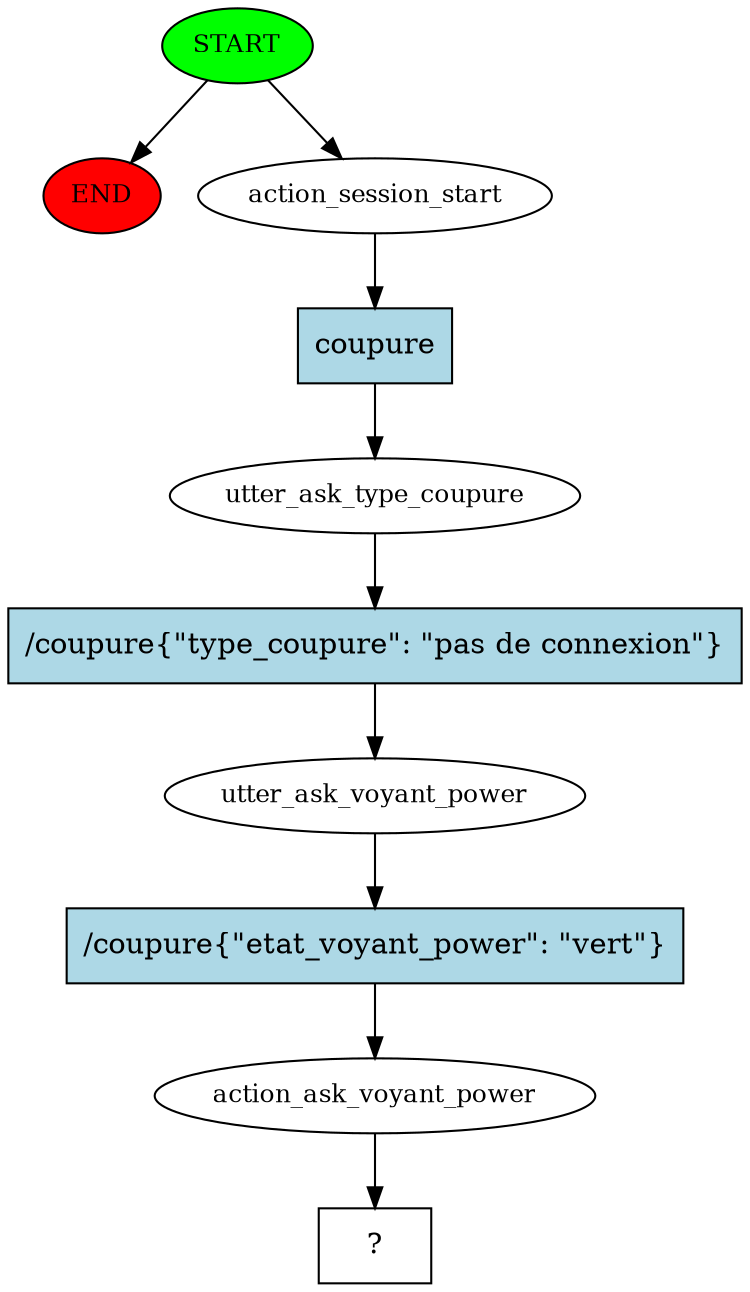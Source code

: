 digraph  {
0 [class="start active", fillcolor=green, fontsize=12, label=START, style=filled];
"-1" [class=end, fillcolor=red, fontsize=12, label=END, style=filled];
1 [class=active, fontsize=12, label=action_session_start];
2 [class=active, fontsize=12, label=utter_ask_type_coupure];
3 [class=active, fontsize=12, label=utter_ask_voyant_power];
4 [class=active, fontsize=12, label=action_ask_voyant_power];
5 [class="intent dashed active", label="  ?  ", shape=rect];
6 [class="intent active", fillcolor=lightblue, label=coupure, shape=rect, style=filled];
7 [class="intent active", fillcolor=lightblue, label="/coupure{\"type_coupure\": \"pas de connexion\"}", shape=rect, style=filled];
8 [class="intent active", fillcolor=lightblue, label="/coupure{\"etat_voyant_power\": \"vert\"}", shape=rect, style=filled];
0 -> "-1"  [class="", key=NONE, label=""];
0 -> 1  [class=active, key=NONE, label=""];
1 -> 6  [class=active, key=0];
2 -> 7  [class=active, key=0];
3 -> 8  [class=active, key=0];
4 -> 5  [class=active, key=NONE, label=""];
6 -> 2  [class=active, key=0];
7 -> 3  [class=active, key=0];
8 -> 4  [class=active, key=0];
}
